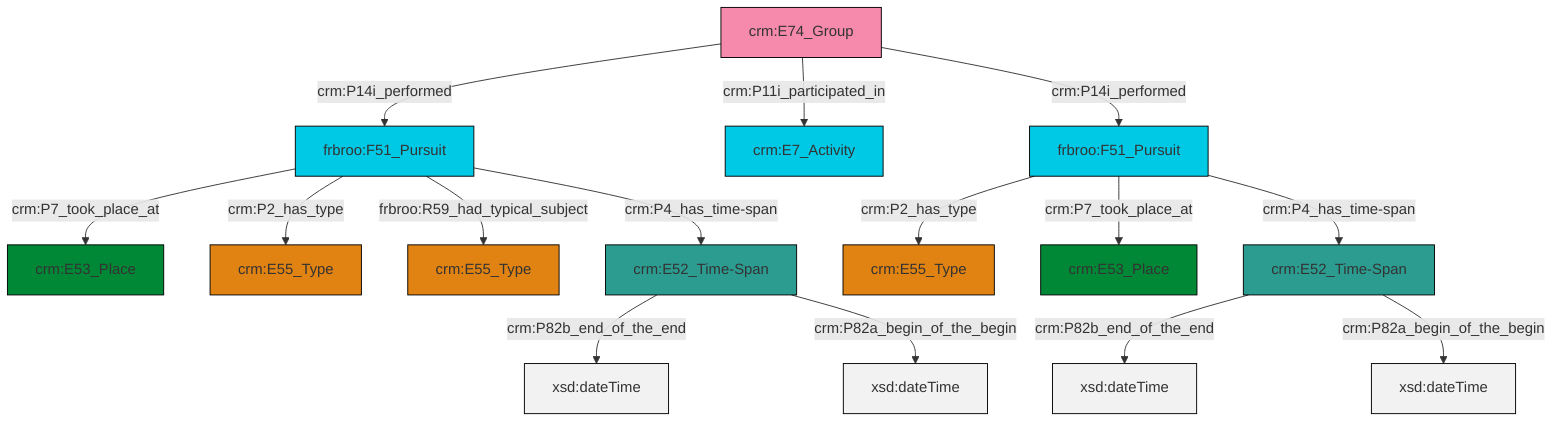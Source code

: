 graph TD
classDef Literal fill:#f2f2f2,stroke:#000000;
classDef CRM_Entity fill:#FFFFFF,stroke:#000000;
classDef Temporal_Entity fill:#00C9E6, stroke:#000000;
classDef Type fill:#E18312, stroke:#000000;
classDef Time-Span fill:#2C9C91, stroke:#000000;
classDef Appellation fill:#FFEB7F, stroke:#000000;
classDef Place fill:#008836, stroke:#000000;
classDef Persistent_Item fill:#B266B2, stroke:#000000;
classDef Conceptual_Object fill:#FFD700, stroke:#000000;
classDef Physical_Thing fill:#D2B48C, stroke:#000000;
classDef Actor fill:#f58aad, stroke:#000000;
classDef PC_Classes fill:#4ce600, stroke:#000000;
classDef Multi fill:#cccccc,stroke:#000000;

0["frbroo:F51_Pursuit"]:::Temporal_Entity -->|crm:P7_took_place_at| 1["crm:E53_Place"]:::Place
0["frbroo:F51_Pursuit"]:::Temporal_Entity -->|crm:P2_has_type| 4["crm:E55_Type"]:::Type
8["frbroo:F51_Pursuit"]:::Temporal_Entity -->|crm:P2_has_type| 9["crm:E55_Type"]:::Type
10["crm:E52_Time-Span"]:::Time-Span -->|crm:P82b_end_of_the_end| 11[xsd:dateTime]:::Literal
0["frbroo:F51_Pursuit"]:::Temporal_Entity -->|frbroo:R59_had_typical_subject| 12["crm:E55_Type"]:::Type
8["frbroo:F51_Pursuit"]:::Temporal_Entity -->|crm:P7_took_place_at| 5["crm:E53_Place"]:::Place
2["crm:E52_Time-Span"]:::Time-Span -->|crm:P82b_end_of_the_end| 19[xsd:dateTime]:::Literal
20["crm:E74_Group"]:::Actor -->|crm:P14i_performed| 0["frbroo:F51_Pursuit"]:::Temporal_Entity
10["crm:E52_Time-Span"]:::Time-Span -->|crm:P82a_begin_of_the_begin| 25[xsd:dateTime]:::Literal
8["frbroo:F51_Pursuit"]:::Temporal_Entity -->|crm:P4_has_time-span| 2["crm:E52_Time-Span"]:::Time-Span
2["crm:E52_Time-Span"]:::Time-Span -->|crm:P82a_begin_of_the_begin| 26[xsd:dateTime]:::Literal
0["frbroo:F51_Pursuit"]:::Temporal_Entity -->|crm:P4_has_time-span| 10["crm:E52_Time-Span"]:::Time-Span
20["crm:E74_Group"]:::Actor -->|crm:P11i_participated_in| 13["crm:E7_Activity"]:::Temporal_Entity
20["crm:E74_Group"]:::Actor -->|crm:P14i_performed| 8["frbroo:F51_Pursuit"]:::Temporal_Entity